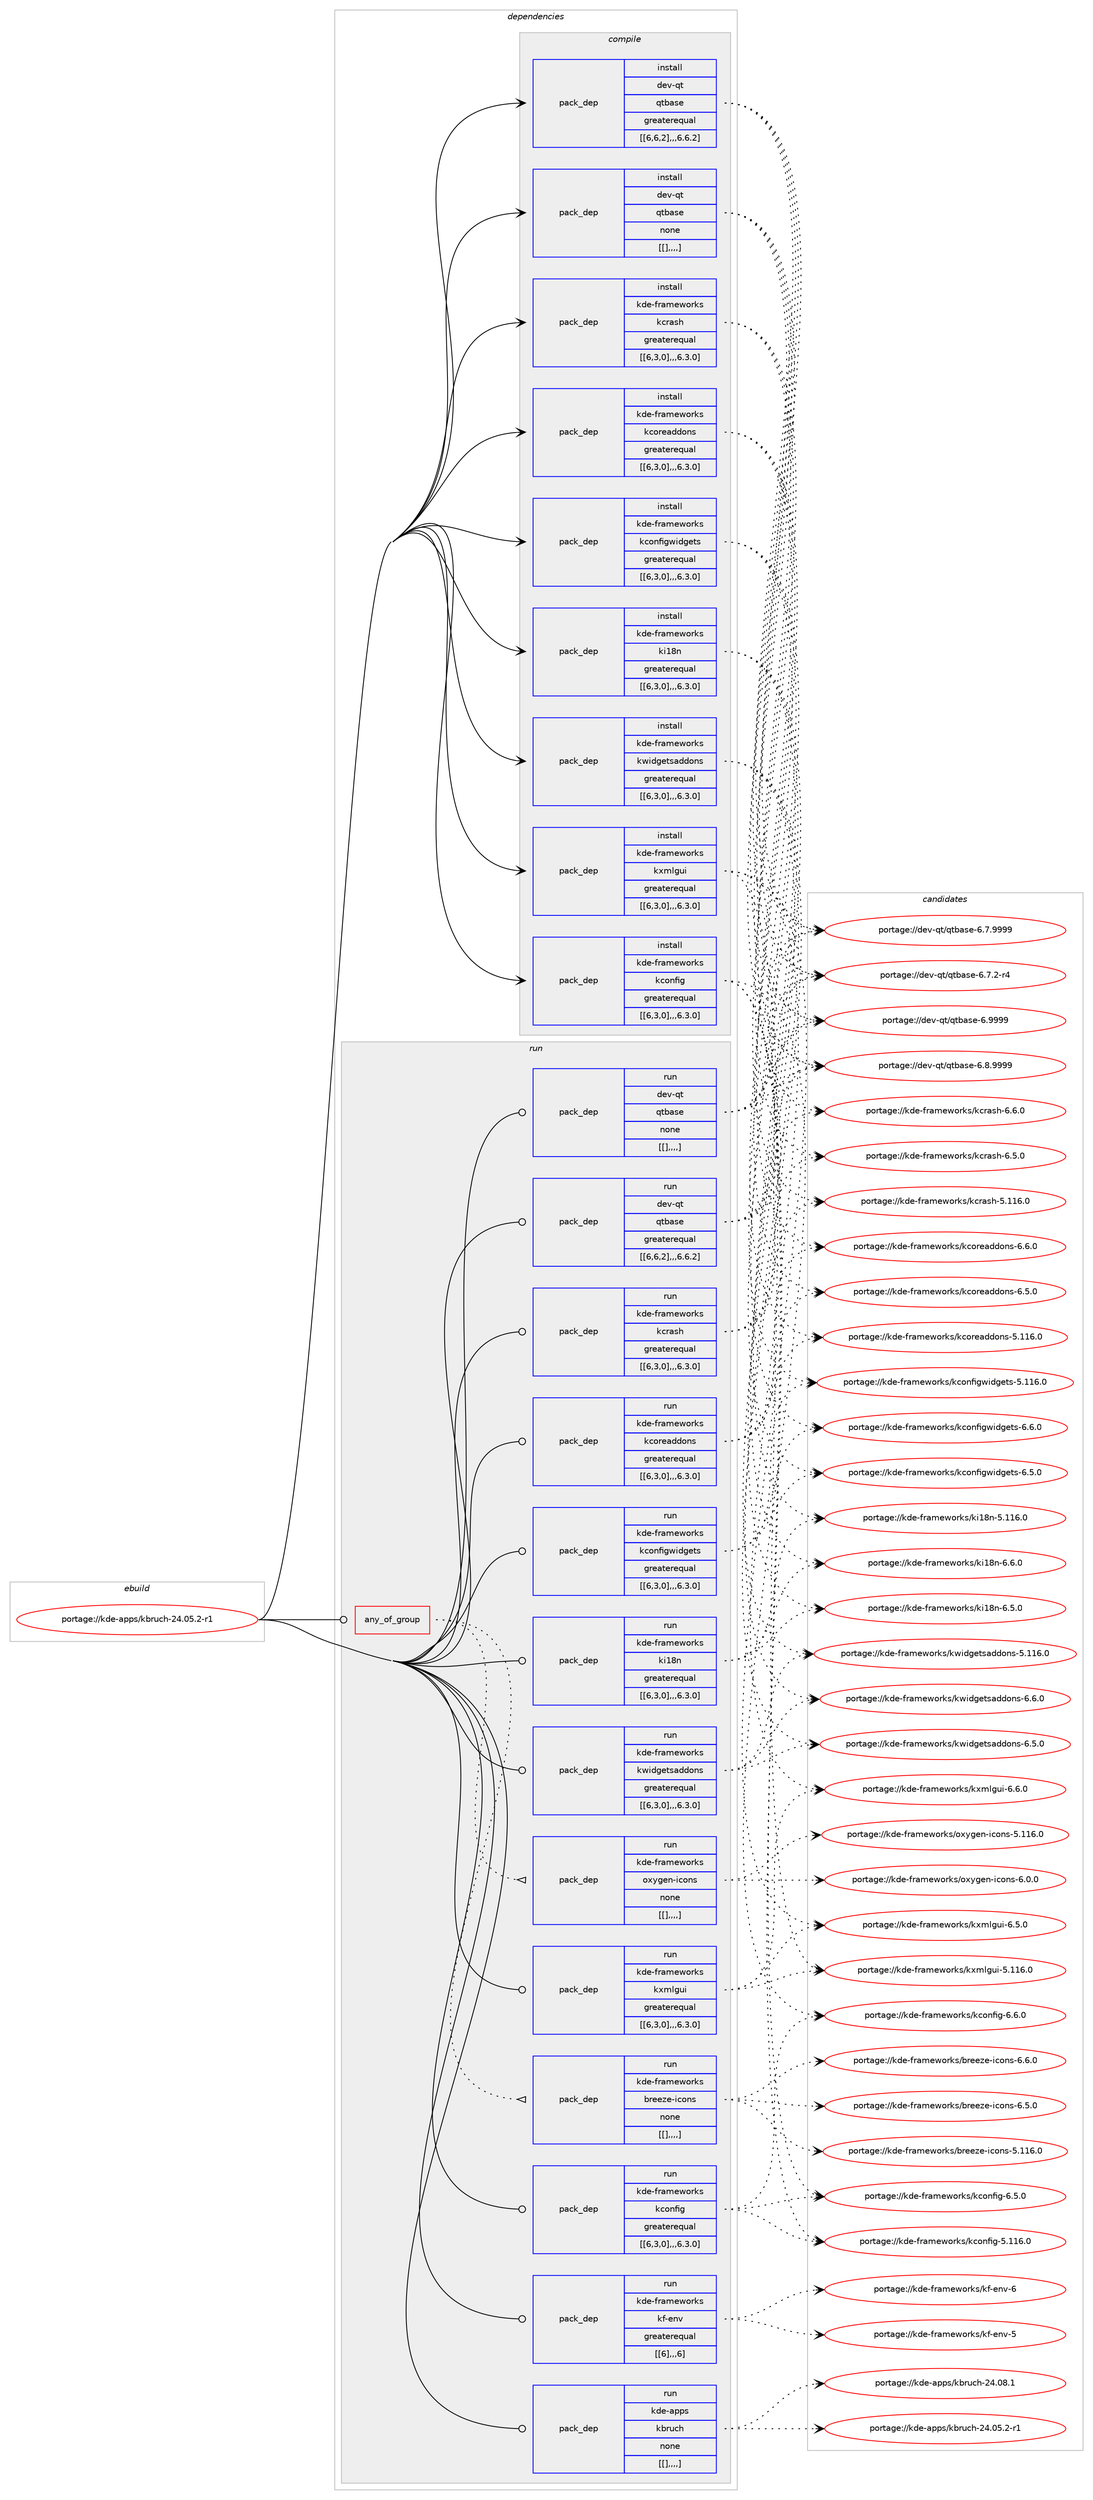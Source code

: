 digraph prolog {

# *************
# Graph options
# *************

newrank=true;
concentrate=true;
compound=true;
graph [rankdir=LR,fontname=Helvetica,fontsize=10,ranksep=1.5];#, ranksep=2.5, nodesep=0.2];
edge  [arrowhead=vee];
node  [fontname=Helvetica,fontsize=10];

# **********
# The ebuild
# **********

subgraph cluster_leftcol {
color=gray;
label=<<i>ebuild</i>>;
id [label="portage://kde-apps/kbruch-24.05.2-r1", color=red, width=4, href="../kde-apps/kbruch-24.05.2-r1.svg"];
}

# ****************
# The dependencies
# ****************

subgraph cluster_midcol {
color=gray;
label=<<i>dependencies</i>>;
subgraph cluster_compile {
fillcolor="#eeeeee";
style=filled;
label=<<i>compile</i>>;
subgraph pack186024 {
dependency256902 [label=<<TABLE BORDER="0" CELLBORDER="1" CELLSPACING="0" CELLPADDING="4" WIDTH="220"><TR><TD ROWSPAN="6" CELLPADDING="30">pack_dep</TD></TR><TR><TD WIDTH="110">install</TD></TR><TR><TD>dev-qt</TD></TR><TR><TD>qtbase</TD></TR><TR><TD>greaterequal</TD></TR><TR><TD>[[6,6,2],,,6.6.2]</TD></TR></TABLE>>, shape=none, color=blue];
}
id:e -> dependency256902:w [weight=20,style="solid",arrowhead="vee"];
subgraph pack186025 {
dependency256903 [label=<<TABLE BORDER="0" CELLBORDER="1" CELLSPACING="0" CELLPADDING="4" WIDTH="220"><TR><TD ROWSPAN="6" CELLPADDING="30">pack_dep</TD></TR><TR><TD WIDTH="110">install</TD></TR><TR><TD>dev-qt</TD></TR><TR><TD>qtbase</TD></TR><TR><TD>none</TD></TR><TR><TD>[[],,,,]</TD></TR></TABLE>>, shape=none, color=blue];
}
id:e -> dependency256903:w [weight=20,style="solid",arrowhead="vee"];
subgraph pack186026 {
dependency256904 [label=<<TABLE BORDER="0" CELLBORDER="1" CELLSPACING="0" CELLPADDING="4" WIDTH="220"><TR><TD ROWSPAN="6" CELLPADDING="30">pack_dep</TD></TR><TR><TD WIDTH="110">install</TD></TR><TR><TD>kde-frameworks</TD></TR><TR><TD>kconfig</TD></TR><TR><TD>greaterequal</TD></TR><TR><TD>[[6,3,0],,,6.3.0]</TD></TR></TABLE>>, shape=none, color=blue];
}
id:e -> dependency256904:w [weight=20,style="solid",arrowhead="vee"];
subgraph pack186027 {
dependency256905 [label=<<TABLE BORDER="0" CELLBORDER="1" CELLSPACING="0" CELLPADDING="4" WIDTH="220"><TR><TD ROWSPAN="6" CELLPADDING="30">pack_dep</TD></TR><TR><TD WIDTH="110">install</TD></TR><TR><TD>kde-frameworks</TD></TR><TR><TD>kconfigwidgets</TD></TR><TR><TD>greaterequal</TD></TR><TR><TD>[[6,3,0],,,6.3.0]</TD></TR></TABLE>>, shape=none, color=blue];
}
id:e -> dependency256905:w [weight=20,style="solid",arrowhead="vee"];
subgraph pack186028 {
dependency256906 [label=<<TABLE BORDER="0" CELLBORDER="1" CELLSPACING="0" CELLPADDING="4" WIDTH="220"><TR><TD ROWSPAN="6" CELLPADDING="30">pack_dep</TD></TR><TR><TD WIDTH="110">install</TD></TR><TR><TD>kde-frameworks</TD></TR><TR><TD>kcoreaddons</TD></TR><TR><TD>greaterequal</TD></TR><TR><TD>[[6,3,0],,,6.3.0]</TD></TR></TABLE>>, shape=none, color=blue];
}
id:e -> dependency256906:w [weight=20,style="solid",arrowhead="vee"];
subgraph pack186029 {
dependency256907 [label=<<TABLE BORDER="0" CELLBORDER="1" CELLSPACING="0" CELLPADDING="4" WIDTH="220"><TR><TD ROWSPAN="6" CELLPADDING="30">pack_dep</TD></TR><TR><TD WIDTH="110">install</TD></TR><TR><TD>kde-frameworks</TD></TR><TR><TD>kcrash</TD></TR><TR><TD>greaterequal</TD></TR><TR><TD>[[6,3,0],,,6.3.0]</TD></TR></TABLE>>, shape=none, color=blue];
}
id:e -> dependency256907:w [weight=20,style="solid",arrowhead="vee"];
subgraph pack186030 {
dependency256908 [label=<<TABLE BORDER="0" CELLBORDER="1" CELLSPACING="0" CELLPADDING="4" WIDTH="220"><TR><TD ROWSPAN="6" CELLPADDING="30">pack_dep</TD></TR><TR><TD WIDTH="110">install</TD></TR><TR><TD>kde-frameworks</TD></TR><TR><TD>ki18n</TD></TR><TR><TD>greaterequal</TD></TR><TR><TD>[[6,3,0],,,6.3.0]</TD></TR></TABLE>>, shape=none, color=blue];
}
id:e -> dependency256908:w [weight=20,style="solid",arrowhead="vee"];
subgraph pack186031 {
dependency256909 [label=<<TABLE BORDER="0" CELLBORDER="1" CELLSPACING="0" CELLPADDING="4" WIDTH="220"><TR><TD ROWSPAN="6" CELLPADDING="30">pack_dep</TD></TR><TR><TD WIDTH="110">install</TD></TR><TR><TD>kde-frameworks</TD></TR><TR><TD>kwidgetsaddons</TD></TR><TR><TD>greaterequal</TD></TR><TR><TD>[[6,3,0],,,6.3.0]</TD></TR></TABLE>>, shape=none, color=blue];
}
id:e -> dependency256909:w [weight=20,style="solid",arrowhead="vee"];
subgraph pack186032 {
dependency256910 [label=<<TABLE BORDER="0" CELLBORDER="1" CELLSPACING="0" CELLPADDING="4" WIDTH="220"><TR><TD ROWSPAN="6" CELLPADDING="30">pack_dep</TD></TR><TR><TD WIDTH="110">install</TD></TR><TR><TD>kde-frameworks</TD></TR><TR><TD>kxmlgui</TD></TR><TR><TD>greaterequal</TD></TR><TR><TD>[[6,3,0],,,6.3.0]</TD></TR></TABLE>>, shape=none, color=blue];
}
id:e -> dependency256910:w [weight=20,style="solid",arrowhead="vee"];
}
subgraph cluster_compileandrun {
fillcolor="#eeeeee";
style=filled;
label=<<i>compile and run</i>>;
}
subgraph cluster_run {
fillcolor="#eeeeee";
style=filled;
label=<<i>run</i>>;
subgraph any1575 {
dependency256911 [label=<<TABLE BORDER="0" CELLBORDER="1" CELLSPACING="0" CELLPADDING="4"><TR><TD CELLPADDING="10">any_of_group</TD></TR></TABLE>>, shape=none, color=red];subgraph pack186033 {
dependency256912 [label=<<TABLE BORDER="0" CELLBORDER="1" CELLSPACING="0" CELLPADDING="4" WIDTH="220"><TR><TD ROWSPAN="6" CELLPADDING="30">pack_dep</TD></TR><TR><TD WIDTH="110">run</TD></TR><TR><TD>kde-frameworks</TD></TR><TR><TD>breeze-icons</TD></TR><TR><TD>none</TD></TR><TR><TD>[[],,,,]</TD></TR></TABLE>>, shape=none, color=blue];
}
dependency256911:e -> dependency256912:w [weight=20,style="dotted",arrowhead="oinv"];
subgraph pack186034 {
dependency256913 [label=<<TABLE BORDER="0" CELLBORDER="1" CELLSPACING="0" CELLPADDING="4" WIDTH="220"><TR><TD ROWSPAN="6" CELLPADDING="30">pack_dep</TD></TR><TR><TD WIDTH="110">run</TD></TR><TR><TD>kde-frameworks</TD></TR><TR><TD>oxygen-icons</TD></TR><TR><TD>none</TD></TR><TR><TD>[[],,,,]</TD></TR></TABLE>>, shape=none, color=blue];
}
dependency256911:e -> dependency256913:w [weight=20,style="dotted",arrowhead="oinv"];
}
id:e -> dependency256911:w [weight=20,style="solid",arrowhead="odot"];
subgraph pack186035 {
dependency256914 [label=<<TABLE BORDER="0" CELLBORDER="1" CELLSPACING="0" CELLPADDING="4" WIDTH="220"><TR><TD ROWSPAN="6" CELLPADDING="30">pack_dep</TD></TR><TR><TD WIDTH="110">run</TD></TR><TR><TD>dev-qt</TD></TR><TR><TD>qtbase</TD></TR><TR><TD>greaterequal</TD></TR><TR><TD>[[6,6,2],,,6.6.2]</TD></TR></TABLE>>, shape=none, color=blue];
}
id:e -> dependency256914:w [weight=20,style="solid",arrowhead="odot"];
subgraph pack186036 {
dependency256915 [label=<<TABLE BORDER="0" CELLBORDER="1" CELLSPACING="0" CELLPADDING="4" WIDTH="220"><TR><TD ROWSPAN="6" CELLPADDING="30">pack_dep</TD></TR><TR><TD WIDTH="110">run</TD></TR><TR><TD>dev-qt</TD></TR><TR><TD>qtbase</TD></TR><TR><TD>none</TD></TR><TR><TD>[[],,,,]</TD></TR></TABLE>>, shape=none, color=blue];
}
id:e -> dependency256915:w [weight=20,style="solid",arrowhead="odot"];
subgraph pack186037 {
dependency256916 [label=<<TABLE BORDER="0" CELLBORDER="1" CELLSPACING="0" CELLPADDING="4" WIDTH="220"><TR><TD ROWSPAN="6" CELLPADDING="30">pack_dep</TD></TR><TR><TD WIDTH="110">run</TD></TR><TR><TD>kde-frameworks</TD></TR><TR><TD>kconfig</TD></TR><TR><TD>greaterequal</TD></TR><TR><TD>[[6,3,0],,,6.3.0]</TD></TR></TABLE>>, shape=none, color=blue];
}
id:e -> dependency256916:w [weight=20,style="solid",arrowhead="odot"];
subgraph pack186038 {
dependency256917 [label=<<TABLE BORDER="0" CELLBORDER="1" CELLSPACING="0" CELLPADDING="4" WIDTH="220"><TR><TD ROWSPAN="6" CELLPADDING="30">pack_dep</TD></TR><TR><TD WIDTH="110">run</TD></TR><TR><TD>kde-frameworks</TD></TR><TR><TD>kconfigwidgets</TD></TR><TR><TD>greaterequal</TD></TR><TR><TD>[[6,3,0],,,6.3.0]</TD></TR></TABLE>>, shape=none, color=blue];
}
id:e -> dependency256917:w [weight=20,style="solid",arrowhead="odot"];
subgraph pack186039 {
dependency256918 [label=<<TABLE BORDER="0" CELLBORDER="1" CELLSPACING="0" CELLPADDING="4" WIDTH="220"><TR><TD ROWSPAN="6" CELLPADDING="30">pack_dep</TD></TR><TR><TD WIDTH="110">run</TD></TR><TR><TD>kde-frameworks</TD></TR><TR><TD>kcoreaddons</TD></TR><TR><TD>greaterequal</TD></TR><TR><TD>[[6,3,0],,,6.3.0]</TD></TR></TABLE>>, shape=none, color=blue];
}
id:e -> dependency256918:w [weight=20,style="solid",arrowhead="odot"];
subgraph pack186040 {
dependency256919 [label=<<TABLE BORDER="0" CELLBORDER="1" CELLSPACING="0" CELLPADDING="4" WIDTH="220"><TR><TD ROWSPAN="6" CELLPADDING="30">pack_dep</TD></TR><TR><TD WIDTH="110">run</TD></TR><TR><TD>kde-frameworks</TD></TR><TR><TD>kcrash</TD></TR><TR><TD>greaterequal</TD></TR><TR><TD>[[6,3,0],,,6.3.0]</TD></TR></TABLE>>, shape=none, color=blue];
}
id:e -> dependency256919:w [weight=20,style="solid",arrowhead="odot"];
subgraph pack186041 {
dependency256920 [label=<<TABLE BORDER="0" CELLBORDER="1" CELLSPACING="0" CELLPADDING="4" WIDTH="220"><TR><TD ROWSPAN="6" CELLPADDING="30">pack_dep</TD></TR><TR><TD WIDTH="110">run</TD></TR><TR><TD>kde-frameworks</TD></TR><TR><TD>kf-env</TD></TR><TR><TD>greaterequal</TD></TR><TR><TD>[[6],,,6]</TD></TR></TABLE>>, shape=none, color=blue];
}
id:e -> dependency256920:w [weight=20,style="solid",arrowhead="odot"];
subgraph pack186042 {
dependency256921 [label=<<TABLE BORDER="0" CELLBORDER="1" CELLSPACING="0" CELLPADDING="4" WIDTH="220"><TR><TD ROWSPAN="6" CELLPADDING="30">pack_dep</TD></TR><TR><TD WIDTH="110">run</TD></TR><TR><TD>kde-frameworks</TD></TR><TR><TD>ki18n</TD></TR><TR><TD>greaterequal</TD></TR><TR><TD>[[6,3,0],,,6.3.0]</TD></TR></TABLE>>, shape=none, color=blue];
}
id:e -> dependency256921:w [weight=20,style="solid",arrowhead="odot"];
subgraph pack186043 {
dependency256922 [label=<<TABLE BORDER="0" CELLBORDER="1" CELLSPACING="0" CELLPADDING="4" WIDTH="220"><TR><TD ROWSPAN="6" CELLPADDING="30">pack_dep</TD></TR><TR><TD WIDTH="110">run</TD></TR><TR><TD>kde-frameworks</TD></TR><TR><TD>kwidgetsaddons</TD></TR><TR><TD>greaterequal</TD></TR><TR><TD>[[6,3,0],,,6.3.0]</TD></TR></TABLE>>, shape=none, color=blue];
}
id:e -> dependency256922:w [weight=20,style="solid",arrowhead="odot"];
subgraph pack186044 {
dependency256923 [label=<<TABLE BORDER="0" CELLBORDER="1" CELLSPACING="0" CELLPADDING="4" WIDTH="220"><TR><TD ROWSPAN="6" CELLPADDING="30">pack_dep</TD></TR><TR><TD WIDTH="110">run</TD></TR><TR><TD>kde-frameworks</TD></TR><TR><TD>kxmlgui</TD></TR><TR><TD>greaterequal</TD></TR><TR><TD>[[6,3,0],,,6.3.0]</TD></TR></TABLE>>, shape=none, color=blue];
}
id:e -> dependency256923:w [weight=20,style="solid",arrowhead="odot"];
subgraph pack186045 {
dependency256924 [label=<<TABLE BORDER="0" CELLBORDER="1" CELLSPACING="0" CELLPADDING="4" WIDTH="220"><TR><TD ROWSPAN="6" CELLPADDING="30">pack_dep</TD></TR><TR><TD WIDTH="110">run</TD></TR><TR><TD>kde-apps</TD></TR><TR><TD>kbruch</TD></TR><TR><TD>none</TD></TR><TR><TD>[[],,,,]</TD></TR></TABLE>>, shape=none, color=blue];
}
id:e -> dependency256924:w [weight=20,style="solid",arrowhead="odot"];
}
}

# **************
# The candidates
# **************

subgraph cluster_choices {
rank=same;
color=gray;
label=<<i>candidates</i>>;

subgraph choice186024 {
color=black;
nodesep=1;
choice1001011184511311647113116989711510145544657575757 [label="portage://dev-qt/qtbase-6.9999", color=red, width=4,href="../dev-qt/qtbase-6.9999.svg"];
choice10010111845113116471131169897115101455446564657575757 [label="portage://dev-qt/qtbase-6.8.9999", color=red, width=4,href="../dev-qt/qtbase-6.8.9999.svg"];
choice10010111845113116471131169897115101455446554657575757 [label="portage://dev-qt/qtbase-6.7.9999", color=red, width=4,href="../dev-qt/qtbase-6.7.9999.svg"];
choice100101118451131164711311698971151014554465546504511452 [label="portage://dev-qt/qtbase-6.7.2-r4", color=red, width=4,href="../dev-qt/qtbase-6.7.2-r4.svg"];
dependency256902:e -> choice1001011184511311647113116989711510145544657575757:w [style=dotted,weight="100"];
dependency256902:e -> choice10010111845113116471131169897115101455446564657575757:w [style=dotted,weight="100"];
dependency256902:e -> choice10010111845113116471131169897115101455446554657575757:w [style=dotted,weight="100"];
dependency256902:e -> choice100101118451131164711311698971151014554465546504511452:w [style=dotted,weight="100"];
}
subgraph choice186025 {
color=black;
nodesep=1;
choice1001011184511311647113116989711510145544657575757 [label="portage://dev-qt/qtbase-6.9999", color=red, width=4,href="../dev-qt/qtbase-6.9999.svg"];
choice10010111845113116471131169897115101455446564657575757 [label="portage://dev-qt/qtbase-6.8.9999", color=red, width=4,href="../dev-qt/qtbase-6.8.9999.svg"];
choice10010111845113116471131169897115101455446554657575757 [label="portage://dev-qt/qtbase-6.7.9999", color=red, width=4,href="../dev-qt/qtbase-6.7.9999.svg"];
choice100101118451131164711311698971151014554465546504511452 [label="portage://dev-qt/qtbase-6.7.2-r4", color=red, width=4,href="../dev-qt/qtbase-6.7.2-r4.svg"];
dependency256903:e -> choice1001011184511311647113116989711510145544657575757:w [style=dotted,weight="100"];
dependency256903:e -> choice10010111845113116471131169897115101455446564657575757:w [style=dotted,weight="100"];
dependency256903:e -> choice10010111845113116471131169897115101455446554657575757:w [style=dotted,weight="100"];
dependency256903:e -> choice100101118451131164711311698971151014554465546504511452:w [style=dotted,weight="100"];
}
subgraph choice186026 {
color=black;
nodesep=1;
choice10710010145102114971091011191111141071154710799111110102105103455446544648 [label="portage://kde-frameworks/kconfig-6.6.0", color=red, width=4,href="../kde-frameworks/kconfig-6.6.0.svg"];
choice10710010145102114971091011191111141071154710799111110102105103455446534648 [label="portage://kde-frameworks/kconfig-6.5.0", color=red, width=4,href="../kde-frameworks/kconfig-6.5.0.svg"];
choice107100101451021149710910111911111410711547107991111101021051034553464949544648 [label="portage://kde-frameworks/kconfig-5.116.0", color=red, width=4,href="../kde-frameworks/kconfig-5.116.0.svg"];
dependency256904:e -> choice10710010145102114971091011191111141071154710799111110102105103455446544648:w [style=dotted,weight="100"];
dependency256904:e -> choice10710010145102114971091011191111141071154710799111110102105103455446534648:w [style=dotted,weight="100"];
dependency256904:e -> choice107100101451021149710910111911111410711547107991111101021051034553464949544648:w [style=dotted,weight="100"];
}
subgraph choice186027 {
color=black;
nodesep=1;
choice10710010145102114971091011191111141071154710799111110102105103119105100103101116115455446544648 [label="portage://kde-frameworks/kconfigwidgets-6.6.0", color=red, width=4,href="../kde-frameworks/kconfigwidgets-6.6.0.svg"];
choice10710010145102114971091011191111141071154710799111110102105103119105100103101116115455446534648 [label="portage://kde-frameworks/kconfigwidgets-6.5.0", color=red, width=4,href="../kde-frameworks/kconfigwidgets-6.5.0.svg"];
choice107100101451021149710910111911111410711547107991111101021051031191051001031011161154553464949544648 [label="portage://kde-frameworks/kconfigwidgets-5.116.0", color=red, width=4,href="../kde-frameworks/kconfigwidgets-5.116.0.svg"];
dependency256905:e -> choice10710010145102114971091011191111141071154710799111110102105103119105100103101116115455446544648:w [style=dotted,weight="100"];
dependency256905:e -> choice10710010145102114971091011191111141071154710799111110102105103119105100103101116115455446534648:w [style=dotted,weight="100"];
dependency256905:e -> choice107100101451021149710910111911111410711547107991111101021051031191051001031011161154553464949544648:w [style=dotted,weight="100"];
}
subgraph choice186028 {
color=black;
nodesep=1;
choice1071001014510211497109101119111114107115471079911111410197100100111110115455446544648 [label="portage://kde-frameworks/kcoreaddons-6.6.0", color=red, width=4,href="../kde-frameworks/kcoreaddons-6.6.0.svg"];
choice1071001014510211497109101119111114107115471079911111410197100100111110115455446534648 [label="portage://kde-frameworks/kcoreaddons-6.5.0", color=red, width=4,href="../kde-frameworks/kcoreaddons-6.5.0.svg"];
choice10710010145102114971091011191111141071154710799111114101971001001111101154553464949544648 [label="portage://kde-frameworks/kcoreaddons-5.116.0", color=red, width=4,href="../kde-frameworks/kcoreaddons-5.116.0.svg"];
dependency256906:e -> choice1071001014510211497109101119111114107115471079911111410197100100111110115455446544648:w [style=dotted,weight="100"];
dependency256906:e -> choice1071001014510211497109101119111114107115471079911111410197100100111110115455446534648:w [style=dotted,weight="100"];
dependency256906:e -> choice10710010145102114971091011191111141071154710799111114101971001001111101154553464949544648:w [style=dotted,weight="100"];
}
subgraph choice186029 {
color=black;
nodesep=1;
choice1071001014510211497109101119111114107115471079911497115104455446544648 [label="portage://kde-frameworks/kcrash-6.6.0", color=red, width=4,href="../kde-frameworks/kcrash-6.6.0.svg"];
choice1071001014510211497109101119111114107115471079911497115104455446534648 [label="portage://kde-frameworks/kcrash-6.5.0", color=red, width=4,href="../kde-frameworks/kcrash-6.5.0.svg"];
choice10710010145102114971091011191111141071154710799114971151044553464949544648 [label="portage://kde-frameworks/kcrash-5.116.0", color=red, width=4,href="../kde-frameworks/kcrash-5.116.0.svg"];
dependency256907:e -> choice1071001014510211497109101119111114107115471079911497115104455446544648:w [style=dotted,weight="100"];
dependency256907:e -> choice1071001014510211497109101119111114107115471079911497115104455446534648:w [style=dotted,weight="100"];
dependency256907:e -> choice10710010145102114971091011191111141071154710799114971151044553464949544648:w [style=dotted,weight="100"];
}
subgraph choice186030 {
color=black;
nodesep=1;
choice1071001014510211497109101119111114107115471071054956110455446544648 [label="portage://kde-frameworks/ki18n-6.6.0", color=red, width=4,href="../kde-frameworks/ki18n-6.6.0.svg"];
choice1071001014510211497109101119111114107115471071054956110455446534648 [label="portage://kde-frameworks/ki18n-6.5.0", color=red, width=4,href="../kde-frameworks/ki18n-6.5.0.svg"];
choice10710010145102114971091011191111141071154710710549561104553464949544648 [label="portage://kde-frameworks/ki18n-5.116.0", color=red, width=4,href="../kde-frameworks/ki18n-5.116.0.svg"];
dependency256908:e -> choice1071001014510211497109101119111114107115471071054956110455446544648:w [style=dotted,weight="100"];
dependency256908:e -> choice1071001014510211497109101119111114107115471071054956110455446534648:w [style=dotted,weight="100"];
dependency256908:e -> choice10710010145102114971091011191111141071154710710549561104553464949544648:w [style=dotted,weight="100"];
}
subgraph choice186031 {
color=black;
nodesep=1;
choice10710010145102114971091011191111141071154710711910510010310111611597100100111110115455446544648 [label="portage://kde-frameworks/kwidgetsaddons-6.6.0", color=red, width=4,href="../kde-frameworks/kwidgetsaddons-6.6.0.svg"];
choice10710010145102114971091011191111141071154710711910510010310111611597100100111110115455446534648 [label="portage://kde-frameworks/kwidgetsaddons-6.5.0", color=red, width=4,href="../kde-frameworks/kwidgetsaddons-6.5.0.svg"];
choice107100101451021149710910111911111410711547107119105100103101116115971001001111101154553464949544648 [label="portage://kde-frameworks/kwidgetsaddons-5.116.0", color=red, width=4,href="../kde-frameworks/kwidgetsaddons-5.116.0.svg"];
dependency256909:e -> choice10710010145102114971091011191111141071154710711910510010310111611597100100111110115455446544648:w [style=dotted,weight="100"];
dependency256909:e -> choice10710010145102114971091011191111141071154710711910510010310111611597100100111110115455446534648:w [style=dotted,weight="100"];
dependency256909:e -> choice107100101451021149710910111911111410711547107119105100103101116115971001001111101154553464949544648:w [style=dotted,weight="100"];
}
subgraph choice186032 {
color=black;
nodesep=1;
choice107100101451021149710910111911111410711547107120109108103117105455446544648 [label="portage://kde-frameworks/kxmlgui-6.6.0", color=red, width=4,href="../kde-frameworks/kxmlgui-6.6.0.svg"];
choice107100101451021149710910111911111410711547107120109108103117105455446534648 [label="portage://kde-frameworks/kxmlgui-6.5.0", color=red, width=4,href="../kde-frameworks/kxmlgui-6.5.0.svg"];
choice1071001014510211497109101119111114107115471071201091081031171054553464949544648 [label="portage://kde-frameworks/kxmlgui-5.116.0", color=red, width=4,href="../kde-frameworks/kxmlgui-5.116.0.svg"];
dependency256910:e -> choice107100101451021149710910111911111410711547107120109108103117105455446544648:w [style=dotted,weight="100"];
dependency256910:e -> choice107100101451021149710910111911111410711547107120109108103117105455446534648:w [style=dotted,weight="100"];
dependency256910:e -> choice1071001014510211497109101119111114107115471071201091081031171054553464949544648:w [style=dotted,weight="100"];
}
subgraph choice186033 {
color=black;
nodesep=1;
choice107100101451021149710910111911111410711547981141011011221014510599111110115455446544648 [label="portage://kde-frameworks/breeze-icons-6.6.0", color=red, width=4,href="../kde-frameworks/breeze-icons-6.6.0.svg"];
choice107100101451021149710910111911111410711547981141011011221014510599111110115455446534648 [label="portage://kde-frameworks/breeze-icons-6.5.0", color=red, width=4,href="../kde-frameworks/breeze-icons-6.5.0.svg"];
choice1071001014510211497109101119111114107115479811410110112210145105991111101154553464949544648 [label="portage://kde-frameworks/breeze-icons-5.116.0", color=red, width=4,href="../kde-frameworks/breeze-icons-5.116.0.svg"];
dependency256912:e -> choice107100101451021149710910111911111410711547981141011011221014510599111110115455446544648:w [style=dotted,weight="100"];
dependency256912:e -> choice107100101451021149710910111911111410711547981141011011221014510599111110115455446534648:w [style=dotted,weight="100"];
dependency256912:e -> choice1071001014510211497109101119111114107115479811410110112210145105991111101154553464949544648:w [style=dotted,weight="100"];
}
subgraph choice186034 {
color=black;
nodesep=1;
choice1071001014510211497109101119111114107115471111201211031011104510599111110115455446484648 [label="portage://kde-frameworks/oxygen-icons-6.0.0", color=red, width=4,href="../kde-frameworks/oxygen-icons-6.0.0.svg"];
choice10710010145102114971091011191111141071154711112012110310111045105991111101154553464949544648 [label="portage://kde-frameworks/oxygen-icons-5.116.0", color=red, width=4,href="../kde-frameworks/oxygen-icons-5.116.0.svg"];
dependency256913:e -> choice1071001014510211497109101119111114107115471111201211031011104510599111110115455446484648:w [style=dotted,weight="100"];
dependency256913:e -> choice10710010145102114971091011191111141071154711112012110310111045105991111101154553464949544648:w [style=dotted,weight="100"];
}
subgraph choice186035 {
color=black;
nodesep=1;
choice1001011184511311647113116989711510145544657575757 [label="portage://dev-qt/qtbase-6.9999", color=red, width=4,href="../dev-qt/qtbase-6.9999.svg"];
choice10010111845113116471131169897115101455446564657575757 [label="portage://dev-qt/qtbase-6.8.9999", color=red, width=4,href="../dev-qt/qtbase-6.8.9999.svg"];
choice10010111845113116471131169897115101455446554657575757 [label="portage://dev-qt/qtbase-6.7.9999", color=red, width=4,href="../dev-qt/qtbase-6.7.9999.svg"];
choice100101118451131164711311698971151014554465546504511452 [label="portage://dev-qt/qtbase-6.7.2-r4", color=red, width=4,href="../dev-qt/qtbase-6.7.2-r4.svg"];
dependency256914:e -> choice1001011184511311647113116989711510145544657575757:w [style=dotted,weight="100"];
dependency256914:e -> choice10010111845113116471131169897115101455446564657575757:w [style=dotted,weight="100"];
dependency256914:e -> choice10010111845113116471131169897115101455446554657575757:w [style=dotted,weight="100"];
dependency256914:e -> choice100101118451131164711311698971151014554465546504511452:w [style=dotted,weight="100"];
}
subgraph choice186036 {
color=black;
nodesep=1;
choice1001011184511311647113116989711510145544657575757 [label="portage://dev-qt/qtbase-6.9999", color=red, width=4,href="../dev-qt/qtbase-6.9999.svg"];
choice10010111845113116471131169897115101455446564657575757 [label="portage://dev-qt/qtbase-6.8.9999", color=red, width=4,href="../dev-qt/qtbase-6.8.9999.svg"];
choice10010111845113116471131169897115101455446554657575757 [label="portage://dev-qt/qtbase-6.7.9999", color=red, width=4,href="../dev-qt/qtbase-6.7.9999.svg"];
choice100101118451131164711311698971151014554465546504511452 [label="portage://dev-qt/qtbase-6.7.2-r4", color=red, width=4,href="../dev-qt/qtbase-6.7.2-r4.svg"];
dependency256915:e -> choice1001011184511311647113116989711510145544657575757:w [style=dotted,weight="100"];
dependency256915:e -> choice10010111845113116471131169897115101455446564657575757:w [style=dotted,weight="100"];
dependency256915:e -> choice10010111845113116471131169897115101455446554657575757:w [style=dotted,weight="100"];
dependency256915:e -> choice100101118451131164711311698971151014554465546504511452:w [style=dotted,weight="100"];
}
subgraph choice186037 {
color=black;
nodesep=1;
choice10710010145102114971091011191111141071154710799111110102105103455446544648 [label="portage://kde-frameworks/kconfig-6.6.0", color=red, width=4,href="../kde-frameworks/kconfig-6.6.0.svg"];
choice10710010145102114971091011191111141071154710799111110102105103455446534648 [label="portage://kde-frameworks/kconfig-6.5.0", color=red, width=4,href="../kde-frameworks/kconfig-6.5.0.svg"];
choice107100101451021149710910111911111410711547107991111101021051034553464949544648 [label="portage://kde-frameworks/kconfig-5.116.0", color=red, width=4,href="../kde-frameworks/kconfig-5.116.0.svg"];
dependency256916:e -> choice10710010145102114971091011191111141071154710799111110102105103455446544648:w [style=dotted,weight="100"];
dependency256916:e -> choice10710010145102114971091011191111141071154710799111110102105103455446534648:w [style=dotted,weight="100"];
dependency256916:e -> choice107100101451021149710910111911111410711547107991111101021051034553464949544648:w [style=dotted,weight="100"];
}
subgraph choice186038 {
color=black;
nodesep=1;
choice10710010145102114971091011191111141071154710799111110102105103119105100103101116115455446544648 [label="portage://kde-frameworks/kconfigwidgets-6.6.0", color=red, width=4,href="../kde-frameworks/kconfigwidgets-6.6.0.svg"];
choice10710010145102114971091011191111141071154710799111110102105103119105100103101116115455446534648 [label="portage://kde-frameworks/kconfigwidgets-6.5.0", color=red, width=4,href="../kde-frameworks/kconfigwidgets-6.5.0.svg"];
choice107100101451021149710910111911111410711547107991111101021051031191051001031011161154553464949544648 [label="portage://kde-frameworks/kconfigwidgets-5.116.0", color=red, width=4,href="../kde-frameworks/kconfigwidgets-5.116.0.svg"];
dependency256917:e -> choice10710010145102114971091011191111141071154710799111110102105103119105100103101116115455446544648:w [style=dotted,weight="100"];
dependency256917:e -> choice10710010145102114971091011191111141071154710799111110102105103119105100103101116115455446534648:w [style=dotted,weight="100"];
dependency256917:e -> choice107100101451021149710910111911111410711547107991111101021051031191051001031011161154553464949544648:w [style=dotted,weight="100"];
}
subgraph choice186039 {
color=black;
nodesep=1;
choice1071001014510211497109101119111114107115471079911111410197100100111110115455446544648 [label="portage://kde-frameworks/kcoreaddons-6.6.0", color=red, width=4,href="../kde-frameworks/kcoreaddons-6.6.0.svg"];
choice1071001014510211497109101119111114107115471079911111410197100100111110115455446534648 [label="portage://kde-frameworks/kcoreaddons-6.5.0", color=red, width=4,href="../kde-frameworks/kcoreaddons-6.5.0.svg"];
choice10710010145102114971091011191111141071154710799111114101971001001111101154553464949544648 [label="portage://kde-frameworks/kcoreaddons-5.116.0", color=red, width=4,href="../kde-frameworks/kcoreaddons-5.116.0.svg"];
dependency256918:e -> choice1071001014510211497109101119111114107115471079911111410197100100111110115455446544648:w [style=dotted,weight="100"];
dependency256918:e -> choice1071001014510211497109101119111114107115471079911111410197100100111110115455446534648:w [style=dotted,weight="100"];
dependency256918:e -> choice10710010145102114971091011191111141071154710799111114101971001001111101154553464949544648:w [style=dotted,weight="100"];
}
subgraph choice186040 {
color=black;
nodesep=1;
choice1071001014510211497109101119111114107115471079911497115104455446544648 [label="portage://kde-frameworks/kcrash-6.6.0", color=red, width=4,href="../kde-frameworks/kcrash-6.6.0.svg"];
choice1071001014510211497109101119111114107115471079911497115104455446534648 [label="portage://kde-frameworks/kcrash-6.5.0", color=red, width=4,href="../kde-frameworks/kcrash-6.5.0.svg"];
choice10710010145102114971091011191111141071154710799114971151044553464949544648 [label="portage://kde-frameworks/kcrash-5.116.0", color=red, width=4,href="../kde-frameworks/kcrash-5.116.0.svg"];
dependency256919:e -> choice1071001014510211497109101119111114107115471079911497115104455446544648:w [style=dotted,weight="100"];
dependency256919:e -> choice1071001014510211497109101119111114107115471079911497115104455446534648:w [style=dotted,weight="100"];
dependency256919:e -> choice10710010145102114971091011191111141071154710799114971151044553464949544648:w [style=dotted,weight="100"];
}
subgraph choice186041 {
color=black;
nodesep=1;
choice107100101451021149710910111911111410711547107102451011101184554 [label="portage://kde-frameworks/kf-env-6", color=red, width=4,href="../kde-frameworks/kf-env-6.svg"];
choice107100101451021149710910111911111410711547107102451011101184553 [label="portage://kde-frameworks/kf-env-5", color=red, width=4,href="../kde-frameworks/kf-env-5.svg"];
dependency256920:e -> choice107100101451021149710910111911111410711547107102451011101184554:w [style=dotted,weight="100"];
dependency256920:e -> choice107100101451021149710910111911111410711547107102451011101184553:w [style=dotted,weight="100"];
}
subgraph choice186042 {
color=black;
nodesep=1;
choice1071001014510211497109101119111114107115471071054956110455446544648 [label="portage://kde-frameworks/ki18n-6.6.0", color=red, width=4,href="../kde-frameworks/ki18n-6.6.0.svg"];
choice1071001014510211497109101119111114107115471071054956110455446534648 [label="portage://kde-frameworks/ki18n-6.5.0", color=red, width=4,href="../kde-frameworks/ki18n-6.5.0.svg"];
choice10710010145102114971091011191111141071154710710549561104553464949544648 [label="portage://kde-frameworks/ki18n-5.116.0", color=red, width=4,href="../kde-frameworks/ki18n-5.116.0.svg"];
dependency256921:e -> choice1071001014510211497109101119111114107115471071054956110455446544648:w [style=dotted,weight="100"];
dependency256921:e -> choice1071001014510211497109101119111114107115471071054956110455446534648:w [style=dotted,weight="100"];
dependency256921:e -> choice10710010145102114971091011191111141071154710710549561104553464949544648:w [style=dotted,weight="100"];
}
subgraph choice186043 {
color=black;
nodesep=1;
choice10710010145102114971091011191111141071154710711910510010310111611597100100111110115455446544648 [label="portage://kde-frameworks/kwidgetsaddons-6.6.0", color=red, width=4,href="../kde-frameworks/kwidgetsaddons-6.6.0.svg"];
choice10710010145102114971091011191111141071154710711910510010310111611597100100111110115455446534648 [label="portage://kde-frameworks/kwidgetsaddons-6.5.0", color=red, width=4,href="../kde-frameworks/kwidgetsaddons-6.5.0.svg"];
choice107100101451021149710910111911111410711547107119105100103101116115971001001111101154553464949544648 [label="portage://kde-frameworks/kwidgetsaddons-5.116.0", color=red, width=4,href="../kde-frameworks/kwidgetsaddons-5.116.0.svg"];
dependency256922:e -> choice10710010145102114971091011191111141071154710711910510010310111611597100100111110115455446544648:w [style=dotted,weight="100"];
dependency256922:e -> choice10710010145102114971091011191111141071154710711910510010310111611597100100111110115455446534648:w [style=dotted,weight="100"];
dependency256922:e -> choice107100101451021149710910111911111410711547107119105100103101116115971001001111101154553464949544648:w [style=dotted,weight="100"];
}
subgraph choice186044 {
color=black;
nodesep=1;
choice107100101451021149710910111911111410711547107120109108103117105455446544648 [label="portage://kde-frameworks/kxmlgui-6.6.0", color=red, width=4,href="../kde-frameworks/kxmlgui-6.6.0.svg"];
choice107100101451021149710910111911111410711547107120109108103117105455446534648 [label="portage://kde-frameworks/kxmlgui-6.5.0", color=red, width=4,href="../kde-frameworks/kxmlgui-6.5.0.svg"];
choice1071001014510211497109101119111114107115471071201091081031171054553464949544648 [label="portage://kde-frameworks/kxmlgui-5.116.0", color=red, width=4,href="../kde-frameworks/kxmlgui-5.116.0.svg"];
dependency256923:e -> choice107100101451021149710910111911111410711547107120109108103117105455446544648:w [style=dotted,weight="100"];
dependency256923:e -> choice107100101451021149710910111911111410711547107120109108103117105455446534648:w [style=dotted,weight="100"];
dependency256923:e -> choice1071001014510211497109101119111114107115471071201091081031171054553464949544648:w [style=dotted,weight="100"];
}
subgraph choice186045 {
color=black;
nodesep=1;
choice10710010145971121121154710798114117991044550524648564649 [label="portage://kde-apps/kbruch-24.08.1", color=red, width=4,href="../kde-apps/kbruch-24.08.1.svg"];
choice107100101459711211211547107981141179910445505246485346504511449 [label="portage://kde-apps/kbruch-24.05.2-r1", color=red, width=4,href="../kde-apps/kbruch-24.05.2-r1.svg"];
dependency256924:e -> choice10710010145971121121154710798114117991044550524648564649:w [style=dotted,weight="100"];
dependency256924:e -> choice107100101459711211211547107981141179910445505246485346504511449:w [style=dotted,weight="100"];
}
}

}
